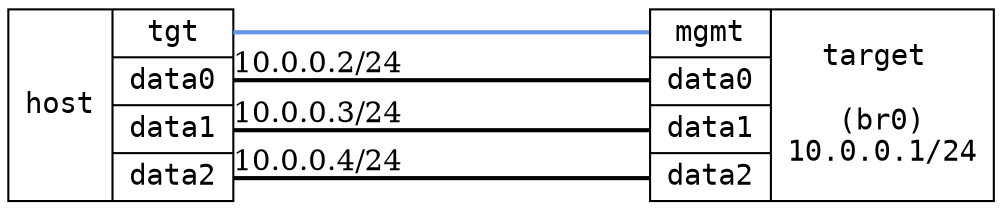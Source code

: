 graph "1x4" {
	layout="neato";
	overlap="false";
	esep="+80";

        node [shape=record, fontname="monospace"];
	edge [color="cornflowerblue", penwidth="2"];

	host [
	    label="host | { <tgt> tgt | <data0> data0 | <data1>  data1 | <data2>  data2 }",
	    pos="0,12!",
	    kind="controller",
	];

        target [
	    label="{ <mgmt> mgmt | <data0> data0 | <data1> data1 | <data2> data2 } | target \n\n(br0)\n10.0.0.1/24",
	    pos="10,12!",

	    kind="infix",
	];

	host:tgt -- target:mgmt [kind=mgmt]
	host:data0 -- target:data0 [color=black, fontcolor=black, taillabel="10.0.0.2/24"] 
	host:data1 -- target:data1 [color=black, fontcolor=black, taillabel="10.0.0.3/24"]
	host:data2 -- target:data2 [color=black, fontcolor=black, taillabel="10.0.0.4/24"]
}
